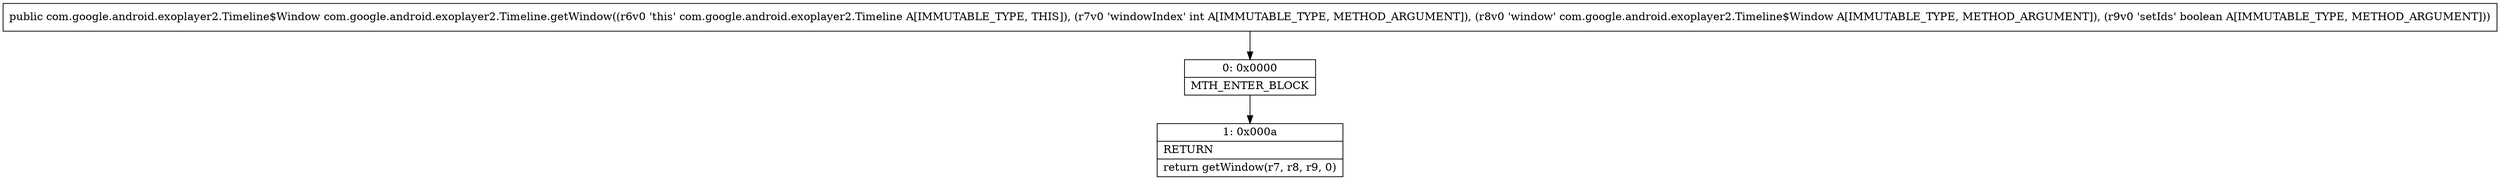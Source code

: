 digraph "CFG forcom.google.android.exoplayer2.Timeline.getWindow(ILcom\/google\/android\/exoplayer2\/Timeline$Window;Z)Lcom\/google\/android\/exoplayer2\/Timeline$Window;" {
Node_0 [shape=record,label="{0\:\ 0x0000|MTH_ENTER_BLOCK\l}"];
Node_1 [shape=record,label="{1\:\ 0x000a|RETURN\l|return getWindow(r7, r8, r9, 0)\l}"];
MethodNode[shape=record,label="{public com.google.android.exoplayer2.Timeline$Window com.google.android.exoplayer2.Timeline.getWindow((r6v0 'this' com.google.android.exoplayer2.Timeline A[IMMUTABLE_TYPE, THIS]), (r7v0 'windowIndex' int A[IMMUTABLE_TYPE, METHOD_ARGUMENT]), (r8v0 'window' com.google.android.exoplayer2.Timeline$Window A[IMMUTABLE_TYPE, METHOD_ARGUMENT]), (r9v0 'setIds' boolean A[IMMUTABLE_TYPE, METHOD_ARGUMENT])) }"];
MethodNode -> Node_0;
Node_0 -> Node_1;
}

